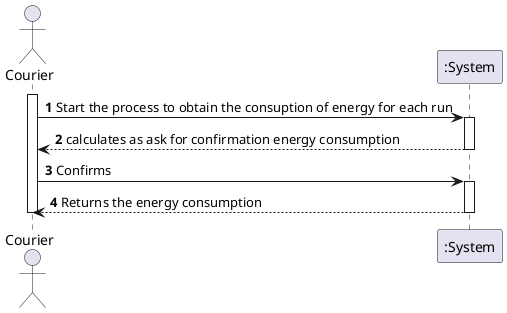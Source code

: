 @startuml
autonumber
actor "Courier" as Courier
participant ":System" as STM
activate Courier

Courier-> STM :Start the process to obtain the consuption of energy for each run
activate STM
STM --> Courier : calculates as ask for confirmation energy consumption
deactivate STM

Courier-> STM :Confirms
activate STM
STM --> Courier : Returns the energy consumption
deactivate STM


deactivate Courier
@enduml
